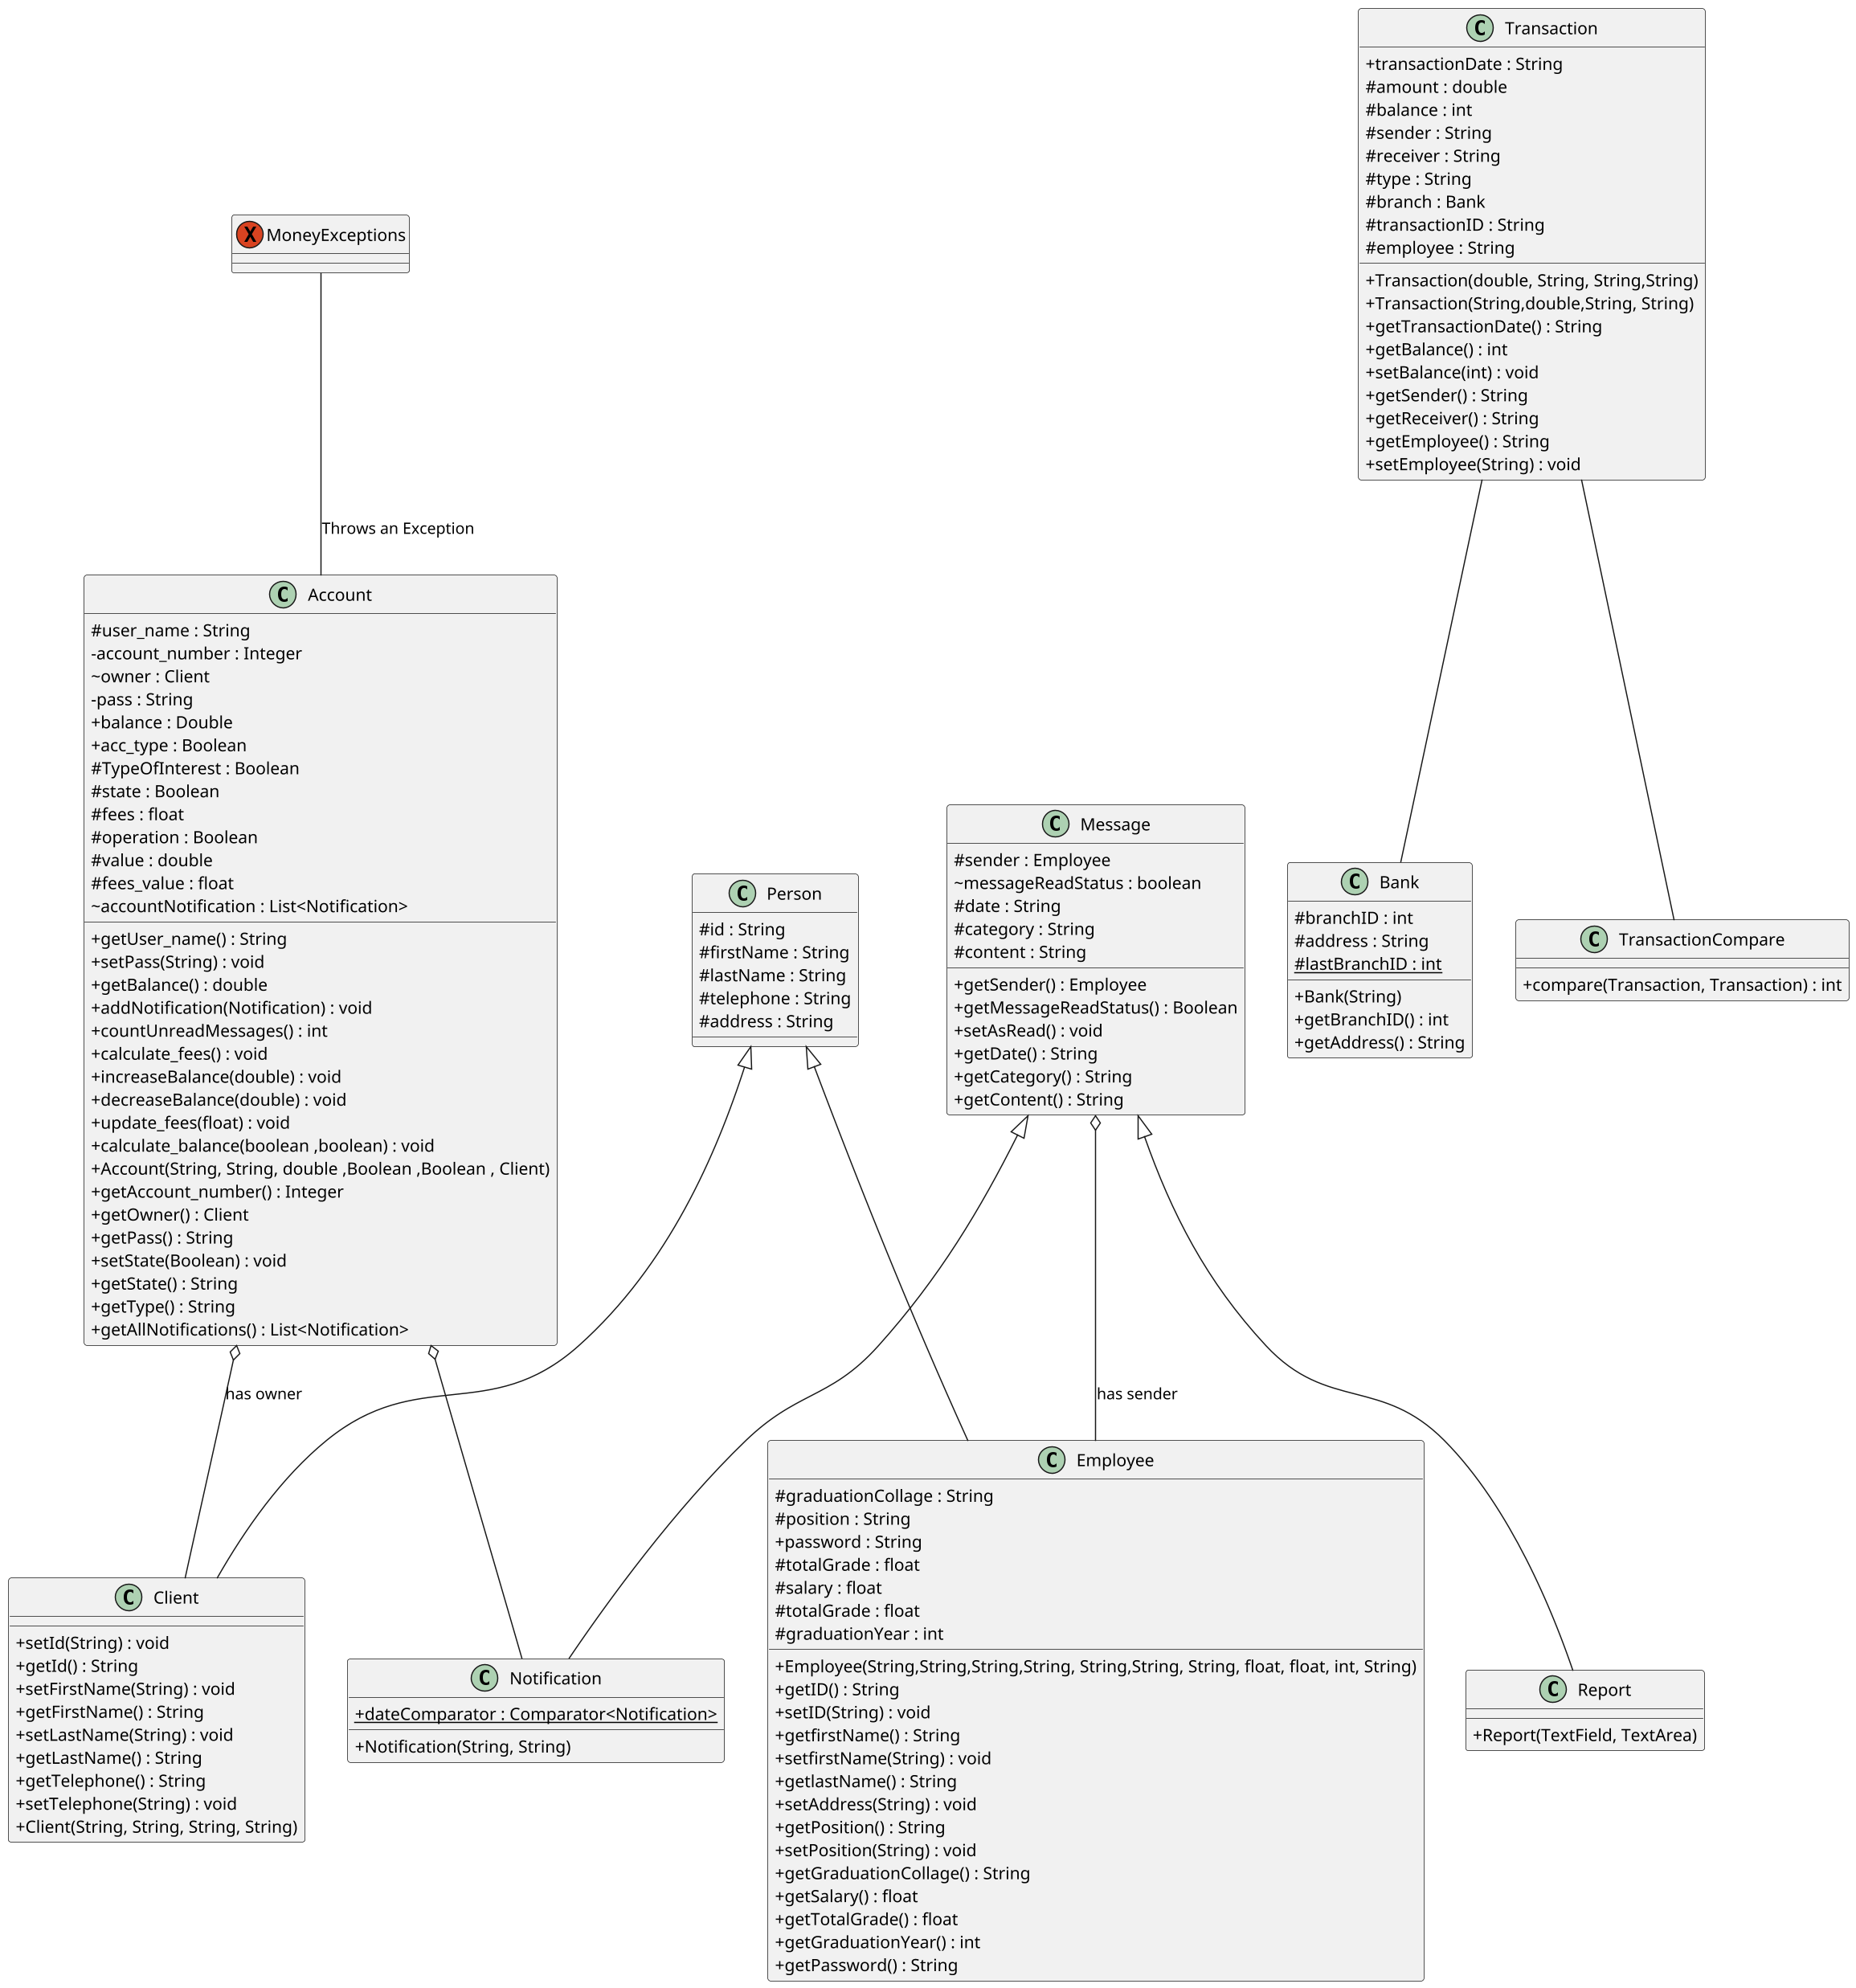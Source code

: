 @startuml
'https://plantuml.com/class-diagram
scale 1.5
skinparam classAttributeIconSize 0
'skinparam titleBorderRoundCorner 15
'skinparam titleBorderThickness 2
'skinparam titleBorderColor red
'skinparam titleBackgroundColor Aqua-CadetBlue
'
'title DataBase Class Contains\n Collection of the\n Other Classes


Class Account
Class Bank
Class Client
'Class DataBase'
Class Employee
Abstract Class Message
Exception MoneyExceptions
Class Notification
Abstract Class Person
Class Report
Class Transaction
Class TransactionCompare

'is a relation'
Person 	<|-- Client
Person 	<|-- Employee
Message <|-- Notification
Message <|-- Report
'has owner'
Account o-- Client : has owner
'has notifications'
Account o-- Notification
'has a sender'
Message o-- Employee : has sender
'there is an exception'
MoneyExceptions -- Account : Throws an Exception
'association'
Transaction -- Bank
Transaction -- TransactionCompare
'DATA'
'DataBase o-- Account
'DataBase o-- Bank
'DataBase o-- Client
'DataBase o-- Employee
'DataBase o-- Message
'DataBase o-- Notification
'DataBase o-- Person
'DataBase o-- Report
'DataBase o-- Transaction

Class Account{
# user_name : String
- account_number : Integer
~ owner : Client
- pass : String
+ balance : Double
+ acc_type : Boolean
# TypeOfInterest : Boolean
# state : Boolean
# fees : float
# operation : Boolean
# value : double
# fees_value : float
~ accountNotification : List<Notification>
+ getUser_name() : String
+ setPass(String) : void
+ getBalance() : double
+ addNotification(Notification) : void
+ countUnreadMessages() : int
+ calculate_fees() : void
+ increaseBalance(double) : void
+ decreaseBalance(double) : void
+ update_fees(float) : void
+ calculate_balance(boolean ,boolean) : void
+ Account(String, String, double ,Boolean ,Boolean , Client)
+ getAccount_number() : Integer
+ getOwner() : Client
+ getPass() : String
+ setState(Boolean) : void
+ getState() : String
+ getType() : String
+ getAllNotifications() : List<Notification>
}

Class Bank{
# branchID : int
# address : String
{static} # lastBranchID : int
+ Bank(String)
+ getBranchID() : int
+ getAddress() : String
}

Class Person{
# id : String
# firstName : String
# lastName : String
# telephone : String
# address : String
}

Class Message{
# sender : Employee
~ messageReadStatus : boolean
# date : String
# category : String
# content : String
+ getSender() : Employee
+ getMessageReadStatus() : Boolean
+ setAsRead() : void
+ getDate() : String
+ getCategory() : String
+ getContent() : String
}

Class Report {
+ Report(TextField, TextArea)
}

Class Notification{
{static} + dateComparator : Comparator<Notification>
+ Notification(String, String)
}

Class Client{
+ setId(String) : void
+ getId() : String
+ setFirstName(String) : void
+ getFirstName() : String
+ setLastName(String) : void
+ getLastName() : String
+ getTelephone() : String
+ setTelephone(String) : void
+ Client(String, String, String, String)
}

Class Transaction{
+ transactionDate : String
# amount : double
# balance : int
# sender : String
# receiver : String
# type : String
# branch : Bank
# transactionID : String
# employee : String
+ Transaction(double, String, String,String)
+ Transaction(String,double,String, String)
+ getTransactionDate() : String
+ getBalance() : int
+ setBalance(int) : void
+ getSender() : String
+ getReceiver() : String
+ getEmployee() : String
+ setEmployee(String) : void
}

Class Employee{
# graduationCollage : String
# position : String
+ password : String
# totalGrade : float
# salary : float
# totalGrade : float
# graduationYear : int
+ Employee(String,String,String,String, String,String, String, float, float, int, String)
+ getID() : String
+ setID(String) : void
+ getfirstName() : String
+ setfirstName(String) : void
+ getlastName() : String
+ setAddress(String) : void
+ getPosition() : String
+ setPosition(String) : void
+ getGraduationCollage() : String
+ getSalary() : float
+ getTotalGrade() : float
+ getGraduationYear() : int
+ getPassword() : String
}

Class TransactionCompare{
+ compare(Transaction, Transaction) : int
}




@enduml